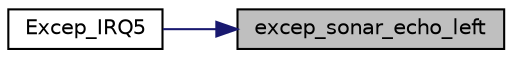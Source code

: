 digraph "excep_sonar_echo_left"
{
 // LATEX_PDF_SIZE
  edge [fontname="Helvetica",fontsize="10",labelfontname="Helvetica",labelfontsize="10"];
  node [fontname="Helvetica",fontsize="10",shape=record];
  rankdir="RL";
  Node1 [label="excep_sonar_echo_left",height=0.2,width=0.4,color="black", fillcolor="grey75", style="filled", fontcolor="black",tooltip="左側超音波センサエコー割り込み入力端子の立ち下がりエッジで呼ばれる"];
  Node1 -> Node2 [dir="back",color="midnightblue",fontsize="10",style="solid",fontname="Helvetica"];
  Node2 [label="Excep_IRQ5",height=0.2,width=0.4,color="black", fillcolor="white", style="filled",URL="$vect_8h.html#a243aa9275a15c285a72ccd064669e10f",tooltip=" "];
}
